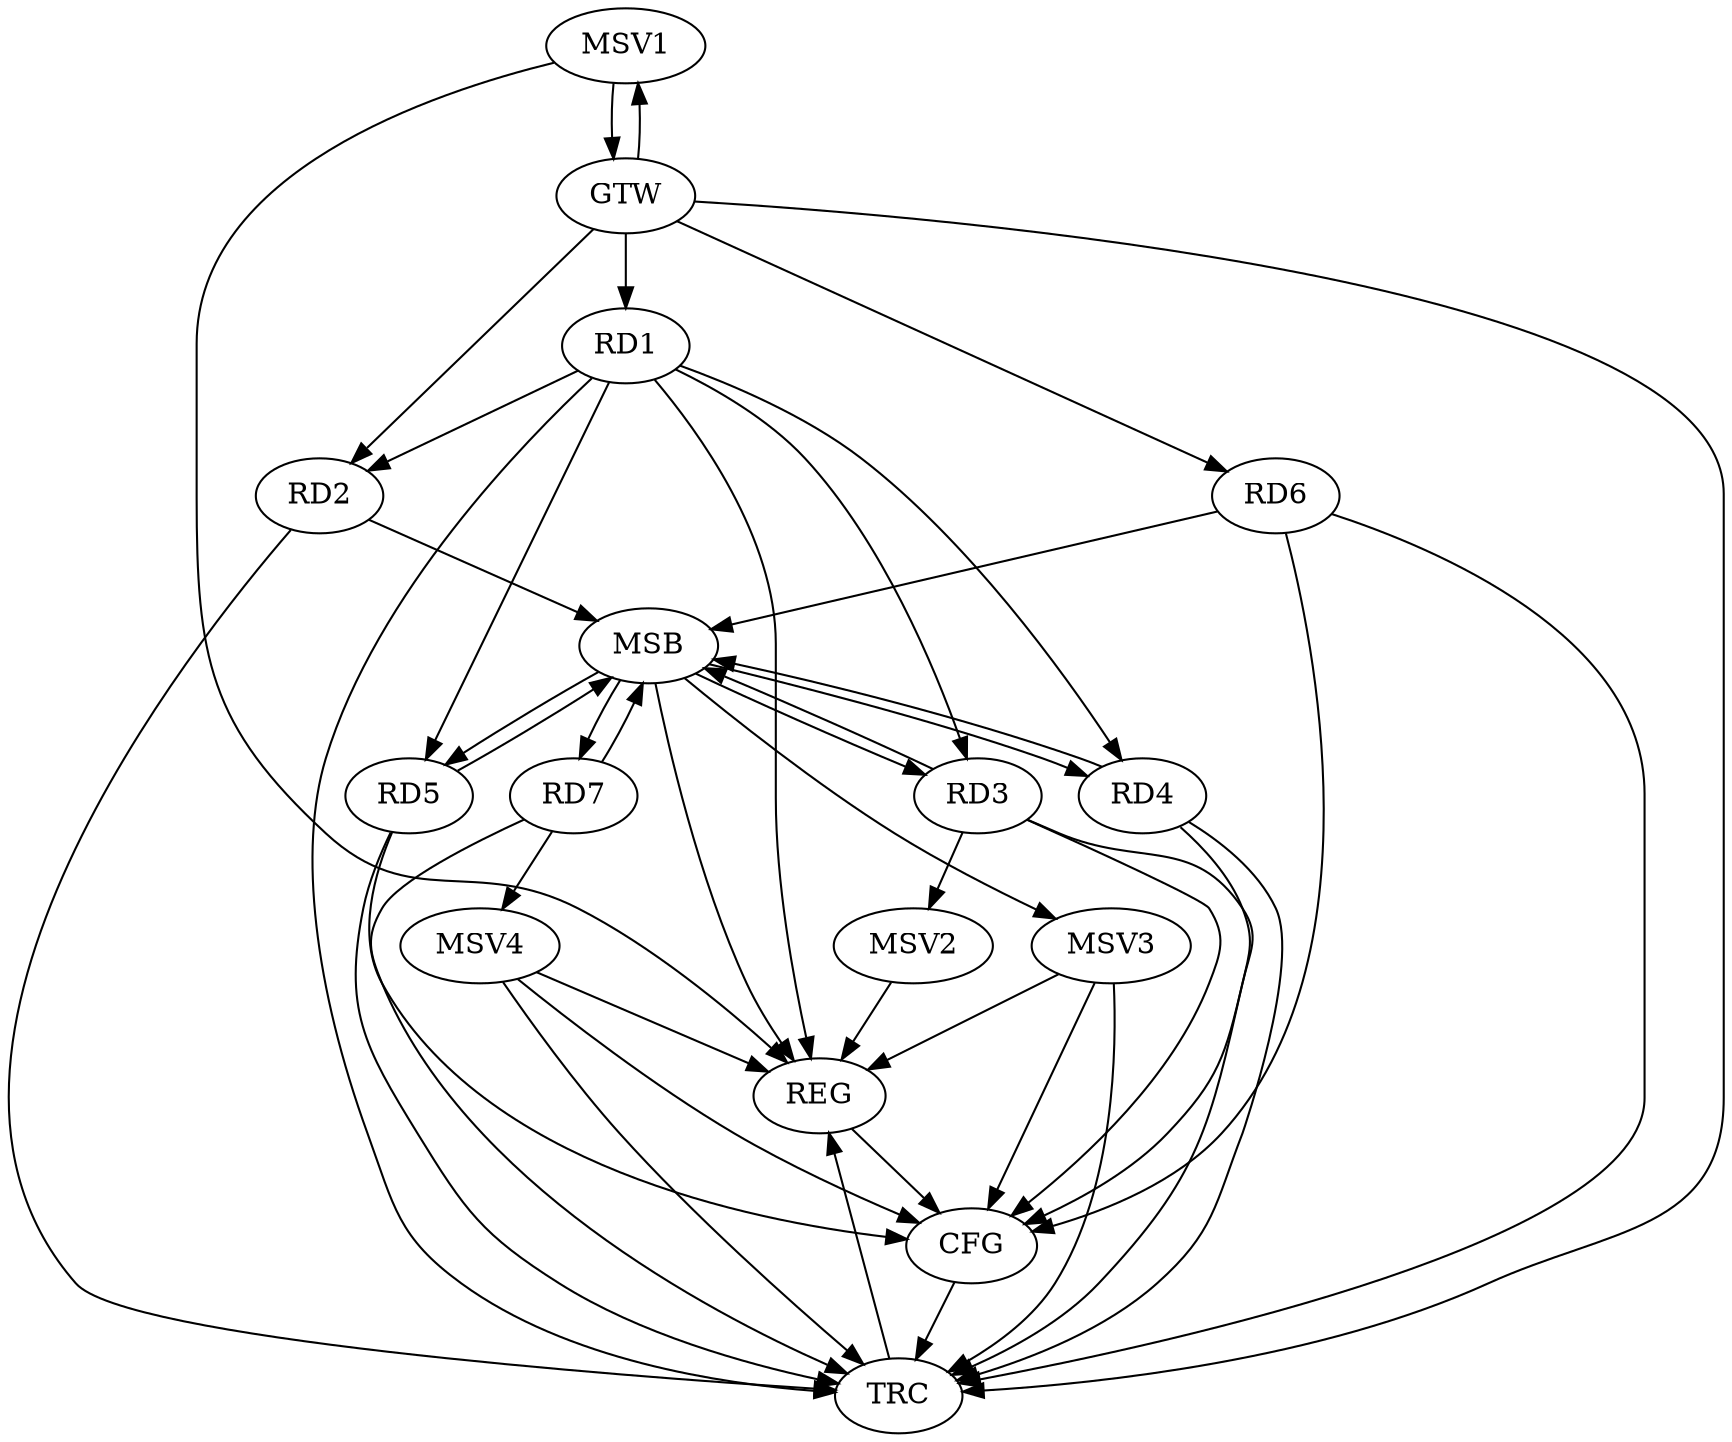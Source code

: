 strict digraph G {
  RD1 [ label="RD1" ];
  RD2 [ label="RD2" ];
  RD3 [ label="RD3" ];
  RD4 [ label="RD4" ];
  RD5 [ label="RD5" ];
  RD6 [ label="RD6" ];
  RD7 [ label="RD7" ];
  GTW [ label="GTW" ];
  REG [ label="REG" ];
  MSB [ label="MSB" ];
  CFG [ label="CFG" ];
  TRC [ label="TRC" ];
  MSV1 [ label="MSV1" ];
  MSV2 [ label="MSV2" ];
  MSV3 [ label="MSV3" ];
  MSV4 [ label="MSV4" ];
  RD1 -> RD5;
  GTW -> RD1;
  GTW -> RD2;
  GTW -> RD6;
  RD1 -> REG;
  RD2 -> MSB;
  MSB -> RD5;
  MSB -> REG;
  RD3 -> MSB;
  MSB -> RD4;
  RD4 -> MSB;
  RD5 -> MSB;
  MSB -> RD3;
  MSB -> RD7;
  RD6 -> MSB;
  RD7 -> MSB;
  RD4 -> CFG;
  RD6 -> CFG;
  RD3 -> CFG;
  RD5 -> CFG;
  REG -> CFG;
  RD1 -> TRC;
  RD2 -> TRC;
  RD3 -> TRC;
  RD4 -> TRC;
  RD5 -> TRC;
  RD6 -> TRC;
  RD7 -> TRC;
  GTW -> TRC;
  CFG -> TRC;
  TRC -> REG;
  RD1 -> RD3;
  RD1 -> RD2;
  RD1 -> RD4;
  MSV1 -> GTW;
  GTW -> MSV1;
  MSV1 -> REG;
  RD3 -> MSV2;
  MSV2 -> REG;
  MSB -> MSV3;
  MSV3 -> REG;
  MSV3 -> TRC;
  MSV3 -> CFG;
  RD7 -> MSV4;
  MSV4 -> REG;
  MSV4 -> TRC;
  MSV4 -> CFG;
}
